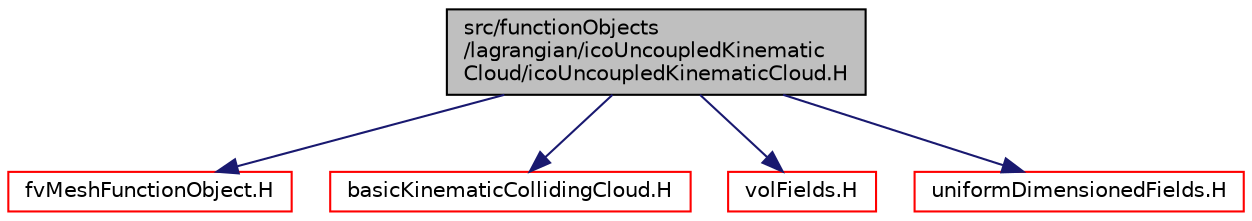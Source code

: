 digraph "src/functionObjects/lagrangian/icoUncoupledKinematicCloud/icoUncoupledKinematicCloud.H"
{
  bgcolor="transparent";
  edge [fontname="Helvetica",fontsize="10",labelfontname="Helvetica",labelfontsize="10"];
  node [fontname="Helvetica",fontsize="10",shape=record];
  Node0 [label="src/functionObjects\l/lagrangian/icoUncoupledKinematic\lCloud/icoUncoupledKinematicCloud.H",height=0.2,width=0.4,color="black", fillcolor="grey75", style="filled", fontcolor="black"];
  Node0 -> Node1 [color="midnightblue",fontsize="10",style="solid",fontname="Helvetica"];
  Node1 [label="fvMeshFunctionObject.H",height=0.2,width=0.4,color="red",URL="$a03443.html"];
  Node0 -> Node70 [color="midnightblue",fontsize="10",style="solid",fontname="Helvetica"];
  Node70 [label="basicKinematicCollidingCloud.H",height=0.2,width=0.4,color="red",URL="$a05843.html"];
  Node0 -> Node349 [color="midnightblue",fontsize="10",style="solid",fontname="Helvetica"];
  Node349 [label="volFields.H",height=0.2,width=0.4,color="red",URL="$a02912.html"];
  Node0 -> Node441 [color="midnightblue",fontsize="10",style="solid",fontname="Helvetica"];
  Node441 [label="uniformDimensionedFields.H",height=0.2,width=0.4,color="red",URL="$a10901.html"];
}
